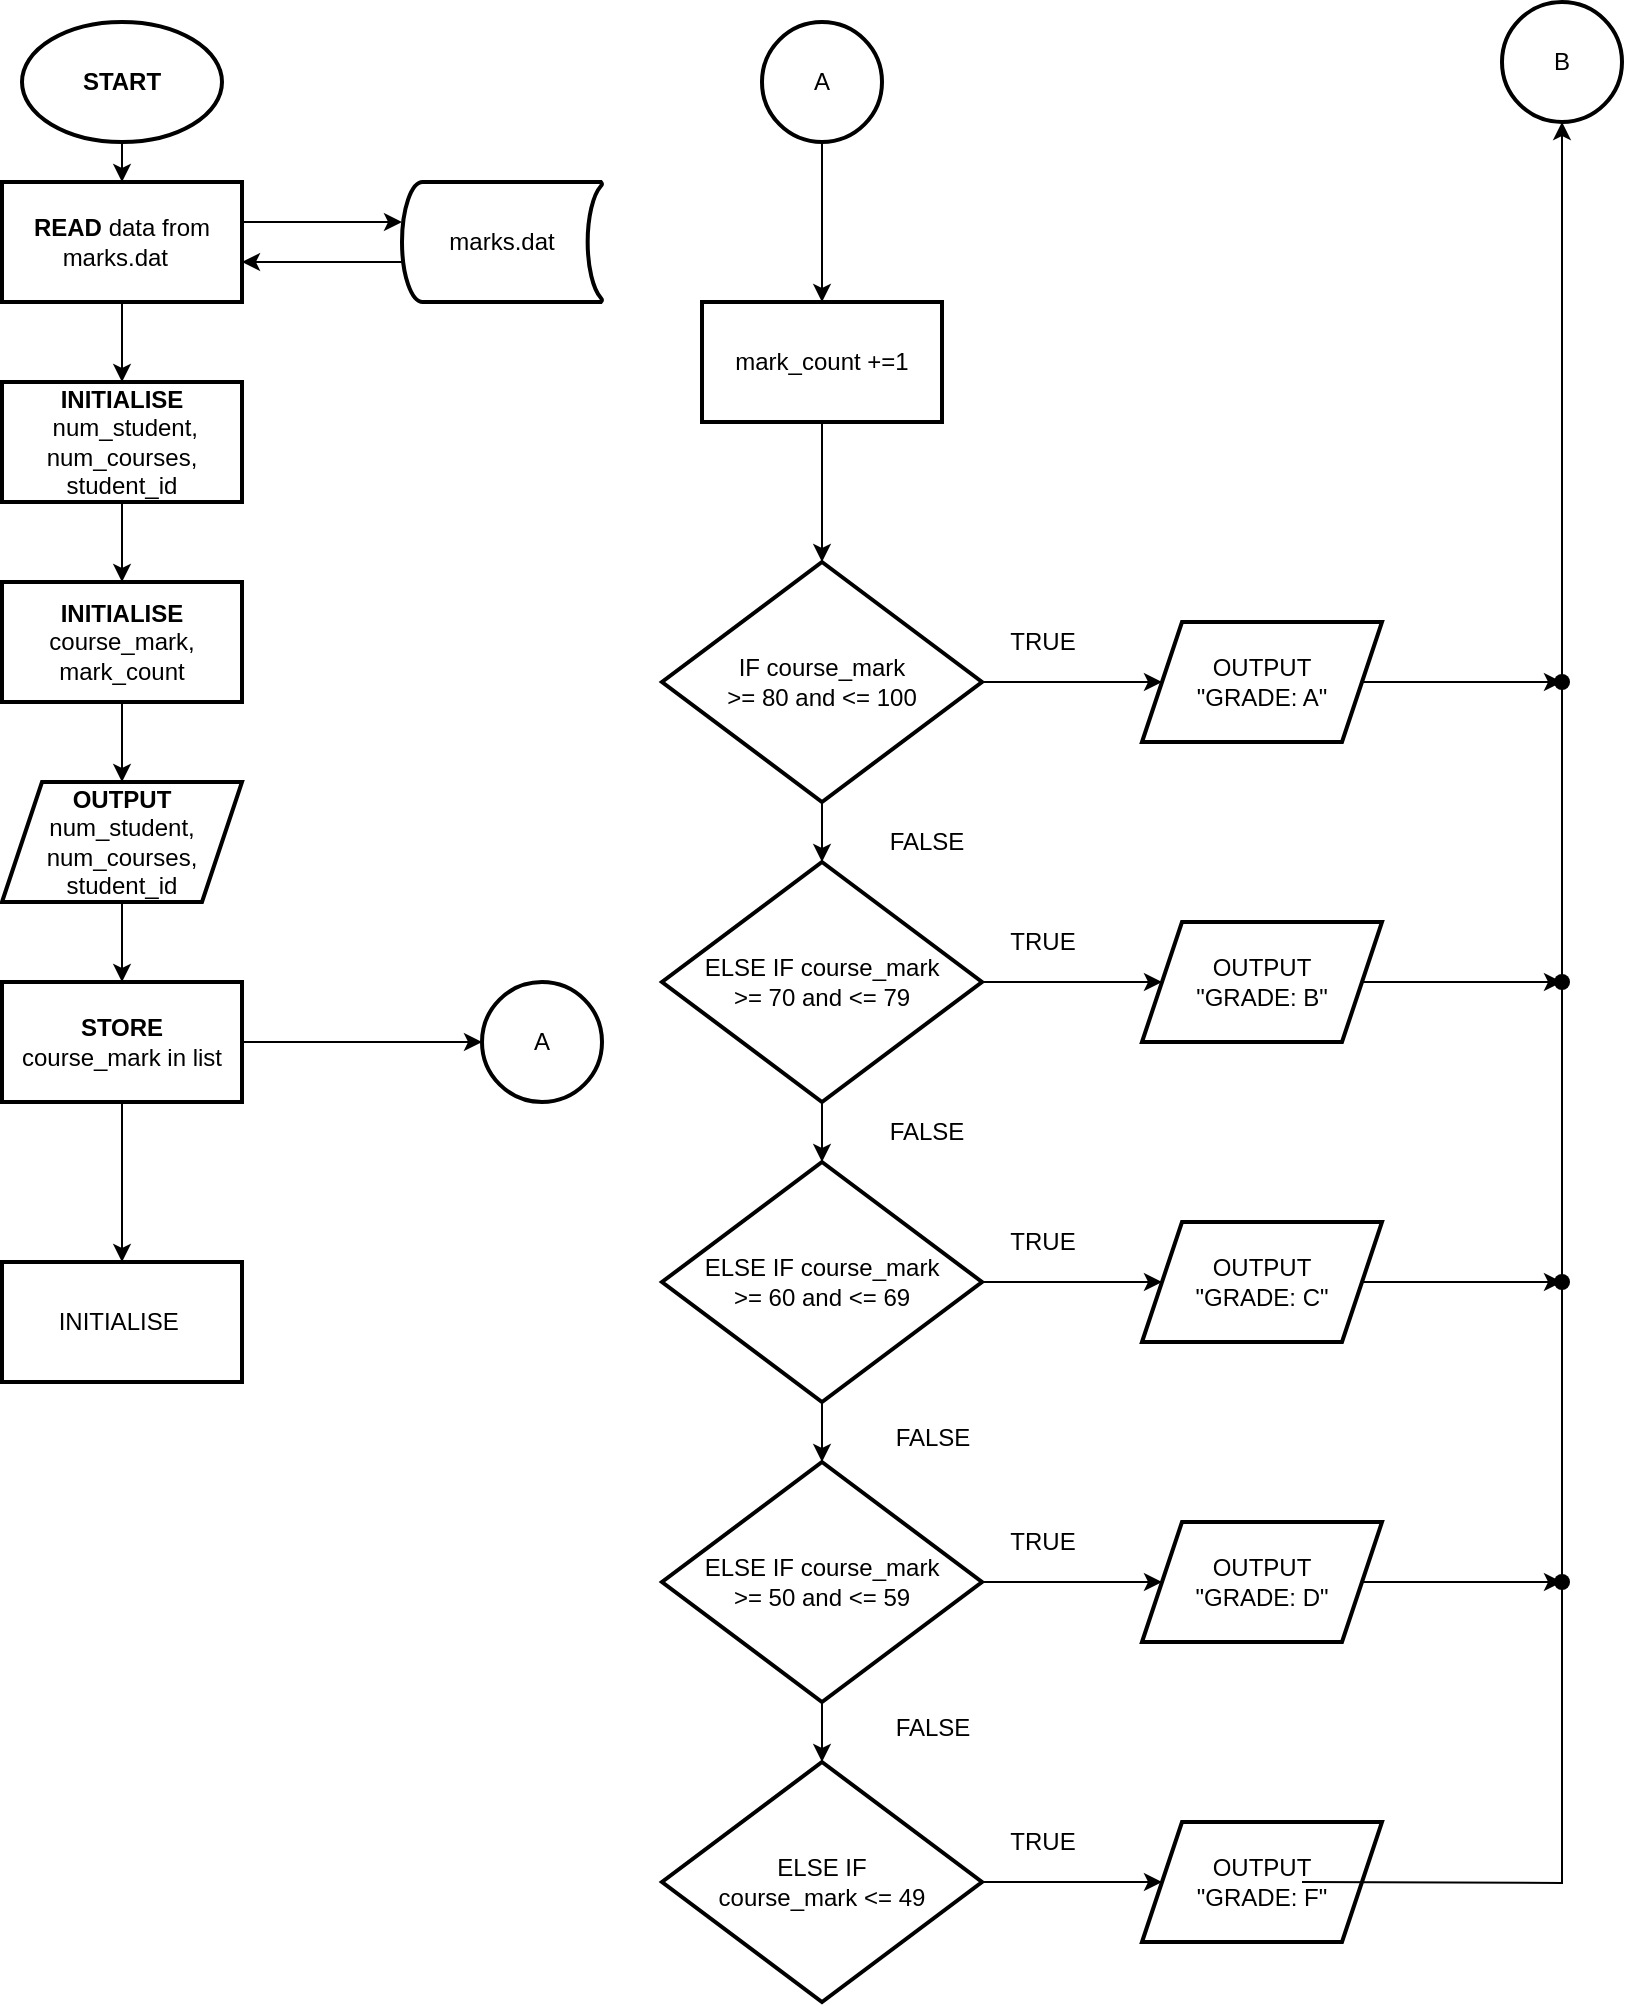 <mxfile version="15.2.9" type="github">
  <diagram id="C5RBs43oDa-KdzZeNtuy" name="Page-1">
    <mxGraphModel dx="534" dy="759" grid="1" gridSize="10" guides="1" tooltips="1" connect="1" arrows="1" fold="1" page="1" pageScale="1" pageWidth="827" pageHeight="1169" math="0" shadow="0">
      <root>
        <mxCell id="WIyWlLk6GJQsqaUBKTNV-0" />
        <mxCell id="WIyWlLk6GJQsqaUBKTNV-1" parent="WIyWlLk6GJQsqaUBKTNV-0" />
        <mxCell id="RTZkENGJLBiGMzuzW97P-1" value="marks.dat" style="strokeWidth=2;html=1;shape=mxgraph.flowchart.stored_data;whiteSpace=wrap;" vertex="1" parent="WIyWlLk6GJQsqaUBKTNV-1">
          <mxGeometry x="540" y="120" width="100" height="60" as="geometry" />
        </mxCell>
        <mxCell id="RTZkENGJLBiGMzuzW97P-5" value="" style="edgeStyle=orthogonalEdgeStyle;rounded=0;orthogonalLoop=1;jettySize=auto;html=1;" edge="1" parent="WIyWlLk6GJQsqaUBKTNV-1" source="RTZkENGJLBiGMzuzW97P-3" target="RTZkENGJLBiGMzuzW97P-4">
          <mxGeometry relative="1" as="geometry" />
        </mxCell>
        <mxCell id="RTZkENGJLBiGMzuzW97P-3" value="&lt;b&gt;START&lt;/b&gt;" style="strokeWidth=2;html=1;shape=mxgraph.flowchart.start_1;whiteSpace=wrap;" vertex="1" parent="WIyWlLk6GJQsqaUBKTNV-1">
          <mxGeometry x="350" y="40" width="100" height="60" as="geometry" />
        </mxCell>
        <mxCell id="RTZkENGJLBiGMzuzW97P-6" value="" style="edgeStyle=orthogonalEdgeStyle;rounded=0;orthogonalLoop=1;jettySize=auto;html=1;" edge="1" parent="WIyWlLk6GJQsqaUBKTNV-1" target="RTZkENGJLBiGMzuzW97P-1">
          <mxGeometry relative="1" as="geometry">
            <mxPoint x="461" y="140" as="sourcePoint" />
            <Array as="points">
              <mxPoint x="461" y="140" />
            </Array>
          </mxGeometry>
        </mxCell>
        <mxCell id="RTZkENGJLBiGMzuzW97P-10" value="" style="edgeStyle=orthogonalEdgeStyle;rounded=0;orthogonalLoop=1;jettySize=auto;html=1;" edge="1" parent="WIyWlLk6GJQsqaUBKTNV-1" source="RTZkENGJLBiGMzuzW97P-4" target="RTZkENGJLBiGMzuzW97P-9">
          <mxGeometry relative="1" as="geometry" />
        </mxCell>
        <mxCell id="RTZkENGJLBiGMzuzW97P-4" value="&lt;b&gt;READ&lt;/b&gt; data from marks.dat &amp;nbsp;" style="whiteSpace=wrap;html=1;strokeWidth=2;" vertex="1" parent="WIyWlLk6GJQsqaUBKTNV-1">
          <mxGeometry x="340" y="120" width="120" height="60" as="geometry" />
        </mxCell>
        <mxCell id="RTZkENGJLBiGMzuzW97P-7" value="" style="edgeStyle=orthogonalEdgeStyle;rounded=0;orthogonalLoop=1;jettySize=auto;html=1;" edge="1" parent="WIyWlLk6GJQsqaUBKTNV-1" source="RTZkENGJLBiGMzuzW97P-1">
          <mxGeometry relative="1" as="geometry">
            <mxPoint x="470.96" y="139" as="sourcePoint" />
            <mxPoint x="460" y="160" as="targetPoint" />
            <Array as="points">
              <mxPoint x="460" y="160" />
            </Array>
          </mxGeometry>
        </mxCell>
        <mxCell id="RTZkENGJLBiGMzuzW97P-23" value="" style="edgeStyle=orthogonalEdgeStyle;rounded=0;orthogonalLoop=1;jettySize=auto;html=1;" edge="1" parent="WIyWlLk6GJQsqaUBKTNV-1" source="RTZkENGJLBiGMzuzW97P-9" target="RTZkENGJLBiGMzuzW97P-22">
          <mxGeometry relative="1" as="geometry" />
        </mxCell>
        <mxCell id="RTZkENGJLBiGMzuzW97P-9" value="&lt;b&gt;INITIALISE&lt;/b&gt; &amp;nbsp;num_student,&lt;br&gt;num_courses, student_id" style="whiteSpace=wrap;html=1;strokeWidth=2;" vertex="1" parent="WIyWlLk6GJQsqaUBKTNV-1">
          <mxGeometry x="340" y="220" width="120" height="60" as="geometry" />
        </mxCell>
        <mxCell id="RTZkENGJLBiGMzuzW97P-34" value="" style="edgeStyle=orthogonalEdgeStyle;rounded=0;orthogonalLoop=1;jettySize=auto;html=1;" edge="1" parent="WIyWlLk6GJQsqaUBKTNV-1" source="RTZkENGJLBiGMzuzW97P-11" target="RTZkENGJLBiGMzuzW97P-33">
          <mxGeometry relative="1" as="geometry" />
        </mxCell>
        <mxCell id="RTZkENGJLBiGMzuzW97P-11" value="&lt;b&gt;OUTPUT&lt;/b&gt; num_student, num_courses, student_id" style="shape=parallelogram;perimeter=parallelogramPerimeter;whiteSpace=wrap;html=1;fixedSize=1;strokeWidth=2;" vertex="1" parent="WIyWlLk6GJQsqaUBKTNV-1">
          <mxGeometry x="340" y="420" width="120" height="60" as="geometry" />
        </mxCell>
        <mxCell id="RTZkENGJLBiGMzuzW97P-24" value="" style="edgeStyle=orthogonalEdgeStyle;rounded=0;orthogonalLoop=1;jettySize=auto;html=1;" edge="1" parent="WIyWlLk6GJQsqaUBKTNV-1" source="RTZkENGJLBiGMzuzW97P-22" target="RTZkENGJLBiGMzuzW97P-11">
          <mxGeometry relative="1" as="geometry" />
        </mxCell>
        <mxCell id="RTZkENGJLBiGMzuzW97P-22" value="&lt;b&gt;INITIALISE&lt;/b&gt;&lt;br&gt;course_mark,&lt;br&gt;mark_count" style="whiteSpace=wrap;html=1;strokeWidth=2;" vertex="1" parent="WIyWlLk6GJQsqaUBKTNV-1">
          <mxGeometry x="340" y="320" width="120" height="60" as="geometry" />
        </mxCell>
        <mxCell id="RTZkENGJLBiGMzuzW97P-42" value="" style="edgeStyle=orthogonalEdgeStyle;rounded=0;orthogonalLoop=1;jettySize=auto;html=1;" edge="1" parent="WIyWlLk6GJQsqaUBKTNV-1" source="RTZkENGJLBiGMzuzW97P-33" target="RTZkENGJLBiGMzuzW97P-41">
          <mxGeometry relative="1" as="geometry" />
        </mxCell>
        <mxCell id="RTZkENGJLBiGMzuzW97P-112" value="" style="edgeStyle=orthogonalEdgeStyle;rounded=0;orthogonalLoop=1;jettySize=auto;html=1;" edge="1" parent="WIyWlLk6GJQsqaUBKTNV-1" source="RTZkENGJLBiGMzuzW97P-33" target="RTZkENGJLBiGMzuzW97P-111">
          <mxGeometry relative="1" as="geometry" />
        </mxCell>
        <mxCell id="RTZkENGJLBiGMzuzW97P-33" value="&lt;b&gt;STORE&lt;/b&gt; &lt;br&gt;course_mark in list" style="whiteSpace=wrap;html=1;strokeWidth=2;" vertex="1" parent="WIyWlLk6GJQsqaUBKTNV-1">
          <mxGeometry x="340" y="520" width="120" height="60" as="geometry" />
        </mxCell>
        <mxCell id="RTZkENGJLBiGMzuzW97P-41" value="A" style="strokeWidth=2;html=1;shape=mxgraph.flowchart.start_2;whiteSpace=wrap;" vertex="1" parent="WIyWlLk6GJQsqaUBKTNV-1">
          <mxGeometry x="580" y="520" width="60" height="60" as="geometry" />
        </mxCell>
        <mxCell id="RTZkENGJLBiGMzuzW97P-45" value="" style="edgeStyle=orthogonalEdgeStyle;rounded=0;orthogonalLoop=1;jettySize=auto;html=1;" edge="1" parent="WIyWlLk6GJQsqaUBKTNV-1" source="RTZkENGJLBiGMzuzW97P-43" target="RTZkENGJLBiGMzuzW97P-44">
          <mxGeometry relative="1" as="geometry" />
        </mxCell>
        <mxCell id="RTZkENGJLBiGMzuzW97P-43" value="A" style="strokeWidth=2;html=1;shape=mxgraph.flowchart.start_2;whiteSpace=wrap;" vertex="1" parent="WIyWlLk6GJQsqaUBKTNV-1">
          <mxGeometry x="720" y="40" width="60" height="60" as="geometry" />
        </mxCell>
        <mxCell id="RTZkENGJLBiGMzuzW97P-49" value="" style="edgeStyle=orthogonalEdgeStyle;rounded=0;orthogonalLoop=1;jettySize=auto;html=1;" edge="1" parent="WIyWlLk6GJQsqaUBKTNV-1" source="RTZkENGJLBiGMzuzW97P-44" target="RTZkENGJLBiGMzuzW97P-48">
          <mxGeometry relative="1" as="geometry" />
        </mxCell>
        <mxCell id="RTZkENGJLBiGMzuzW97P-44" value="mark_count +=1" style="whiteSpace=wrap;html=1;strokeWidth=2;" vertex="1" parent="WIyWlLk6GJQsqaUBKTNV-1">
          <mxGeometry x="690" y="180" width="120" height="60" as="geometry" />
        </mxCell>
        <mxCell id="RTZkENGJLBiGMzuzW97P-51" value="" style="edgeStyle=orthogonalEdgeStyle;rounded=0;orthogonalLoop=1;jettySize=auto;html=1;" edge="1" parent="WIyWlLk6GJQsqaUBKTNV-1" source="RTZkENGJLBiGMzuzW97P-48" target="RTZkENGJLBiGMzuzW97P-50">
          <mxGeometry relative="1" as="geometry" />
        </mxCell>
        <mxCell id="RTZkENGJLBiGMzuzW97P-59" value="" style="edgeStyle=orthogonalEdgeStyle;rounded=0;orthogonalLoop=1;jettySize=auto;html=1;" edge="1" parent="WIyWlLk6GJQsqaUBKTNV-1" source="RTZkENGJLBiGMzuzW97P-48" target="RTZkENGJLBiGMzuzW97P-57">
          <mxGeometry relative="1" as="geometry" />
        </mxCell>
        <mxCell id="RTZkENGJLBiGMzuzW97P-48" value="IF course_mark &lt;br&gt;&amp;gt;= 80&amp;nbsp;and &amp;lt;= 100" style="rhombus;whiteSpace=wrap;html=1;strokeWidth=2;" vertex="1" parent="WIyWlLk6GJQsqaUBKTNV-1">
          <mxGeometry x="670" y="310" width="160" height="120" as="geometry" />
        </mxCell>
        <mxCell id="RTZkENGJLBiGMzuzW97P-96" value="" style="edgeStyle=orthogonalEdgeStyle;rounded=0;orthogonalLoop=1;jettySize=auto;html=1;" edge="1" parent="WIyWlLk6GJQsqaUBKTNV-1" source="RTZkENGJLBiGMzuzW97P-50" target="RTZkENGJLBiGMzuzW97P-95">
          <mxGeometry relative="1" as="geometry" />
        </mxCell>
        <mxCell id="RTZkENGJLBiGMzuzW97P-50" value="OUTPUT&lt;br&gt;&quot;GRADE: A&quot;" style="shape=parallelogram;perimeter=parallelogramPerimeter;whiteSpace=wrap;html=1;fixedSize=1;strokeWidth=2;" vertex="1" parent="WIyWlLk6GJQsqaUBKTNV-1">
          <mxGeometry x="910" y="340" width="120" height="60" as="geometry" />
        </mxCell>
        <mxCell id="RTZkENGJLBiGMzuzW97P-56" value="" style="edgeStyle=orthogonalEdgeStyle;rounded=0;orthogonalLoop=1;jettySize=auto;html=1;" edge="1" source="RTZkENGJLBiGMzuzW97P-57" target="RTZkENGJLBiGMzuzW97P-58" parent="WIyWlLk6GJQsqaUBKTNV-1">
          <mxGeometry relative="1" as="geometry" />
        </mxCell>
        <mxCell id="RTZkENGJLBiGMzuzW97P-67" value="" style="edgeStyle=orthogonalEdgeStyle;rounded=0;orthogonalLoop=1;jettySize=auto;html=1;" edge="1" parent="WIyWlLk6GJQsqaUBKTNV-1" source="RTZkENGJLBiGMzuzW97P-57" target="RTZkENGJLBiGMzuzW97P-62">
          <mxGeometry relative="1" as="geometry" />
        </mxCell>
        <mxCell id="RTZkENGJLBiGMzuzW97P-57" value="ELSE IF course_mark &lt;br&gt;&amp;gt;= 70&amp;nbsp;and &amp;lt;= 79" style="rhombus;whiteSpace=wrap;html=1;strokeWidth=2;" vertex="1" parent="WIyWlLk6GJQsqaUBKTNV-1">
          <mxGeometry x="670" y="460" width="160" height="120" as="geometry" />
        </mxCell>
        <mxCell id="RTZkENGJLBiGMzuzW97P-98" value="" style="edgeStyle=orthogonalEdgeStyle;rounded=0;orthogonalLoop=1;jettySize=auto;html=1;" edge="1" parent="WIyWlLk6GJQsqaUBKTNV-1" source="RTZkENGJLBiGMzuzW97P-58" target="RTZkENGJLBiGMzuzW97P-97">
          <mxGeometry relative="1" as="geometry" />
        </mxCell>
        <mxCell id="RTZkENGJLBiGMzuzW97P-58" value="OUTPUT&lt;br&gt;&quot;GRADE: B&quot;" style="shape=parallelogram;perimeter=parallelogramPerimeter;whiteSpace=wrap;html=1;fixedSize=1;strokeWidth=2;" vertex="1" parent="WIyWlLk6GJQsqaUBKTNV-1">
          <mxGeometry x="910" y="490" width="120" height="60" as="geometry" />
        </mxCell>
        <mxCell id="RTZkENGJLBiGMzuzW97P-60" value="" style="edgeStyle=orthogonalEdgeStyle;rounded=0;orthogonalLoop=1;jettySize=auto;html=1;" edge="1" source="RTZkENGJLBiGMzuzW97P-62" target="RTZkENGJLBiGMzuzW97P-63" parent="WIyWlLk6GJQsqaUBKTNV-1">
          <mxGeometry relative="1" as="geometry" />
        </mxCell>
        <mxCell id="RTZkENGJLBiGMzuzW97P-61" value="" style="edgeStyle=orthogonalEdgeStyle;rounded=0;orthogonalLoop=1;jettySize=auto;html=1;" edge="1" source="RTZkENGJLBiGMzuzW97P-62" target="RTZkENGJLBiGMzuzW97P-65" parent="WIyWlLk6GJQsqaUBKTNV-1">
          <mxGeometry relative="1" as="geometry" />
        </mxCell>
        <mxCell id="RTZkENGJLBiGMzuzW97P-62" value="ELSE&amp;nbsp;IF course_mark &lt;br&gt;&amp;gt;= 60&amp;nbsp;and &amp;lt;= 69" style="rhombus;whiteSpace=wrap;html=1;strokeWidth=2;" vertex="1" parent="WIyWlLk6GJQsqaUBKTNV-1">
          <mxGeometry x="670" y="610" width="160" height="120" as="geometry" />
        </mxCell>
        <mxCell id="RTZkENGJLBiGMzuzW97P-100" value="" style="edgeStyle=orthogonalEdgeStyle;rounded=0;orthogonalLoop=1;jettySize=auto;html=1;" edge="1" parent="WIyWlLk6GJQsqaUBKTNV-1" source="RTZkENGJLBiGMzuzW97P-63" target="RTZkENGJLBiGMzuzW97P-99">
          <mxGeometry relative="1" as="geometry" />
        </mxCell>
        <mxCell id="RTZkENGJLBiGMzuzW97P-63" value="OUTPUT&lt;br&gt;&quot;GRADE: C&quot;" style="shape=parallelogram;perimeter=parallelogramPerimeter;whiteSpace=wrap;html=1;fixedSize=1;strokeWidth=2;" vertex="1" parent="WIyWlLk6GJQsqaUBKTNV-1">
          <mxGeometry x="910" y="640" width="120" height="60" as="geometry" />
        </mxCell>
        <mxCell id="RTZkENGJLBiGMzuzW97P-64" value="" style="edgeStyle=orthogonalEdgeStyle;rounded=0;orthogonalLoop=1;jettySize=auto;html=1;" edge="1" source="RTZkENGJLBiGMzuzW97P-65" target="RTZkENGJLBiGMzuzW97P-66" parent="WIyWlLk6GJQsqaUBKTNV-1">
          <mxGeometry relative="1" as="geometry" />
        </mxCell>
        <mxCell id="RTZkENGJLBiGMzuzW97P-71" value="" style="edgeStyle=orthogonalEdgeStyle;rounded=0;orthogonalLoop=1;jettySize=auto;html=1;" edge="1" parent="WIyWlLk6GJQsqaUBKTNV-1" source="RTZkENGJLBiGMzuzW97P-65" target="RTZkENGJLBiGMzuzW97P-69">
          <mxGeometry relative="1" as="geometry" />
        </mxCell>
        <mxCell id="RTZkENGJLBiGMzuzW97P-65" value="ELSE&amp;nbsp;IF course_mark &lt;br&gt;&amp;gt;= 50&amp;nbsp;and &amp;lt;= 59" style="rhombus;whiteSpace=wrap;html=1;strokeWidth=2;" vertex="1" parent="WIyWlLk6GJQsqaUBKTNV-1">
          <mxGeometry x="670" y="760" width="160" height="120" as="geometry" />
        </mxCell>
        <mxCell id="RTZkENGJLBiGMzuzW97P-102" value="" style="edgeStyle=orthogonalEdgeStyle;rounded=0;orthogonalLoop=1;jettySize=auto;html=1;" edge="1" parent="WIyWlLk6GJQsqaUBKTNV-1" source="RTZkENGJLBiGMzuzW97P-66" target="RTZkENGJLBiGMzuzW97P-101">
          <mxGeometry relative="1" as="geometry" />
        </mxCell>
        <mxCell id="RTZkENGJLBiGMzuzW97P-66" value="OUTPUT&lt;br&gt;&quot;GRADE: D&quot;" style="shape=parallelogram;perimeter=parallelogramPerimeter;whiteSpace=wrap;html=1;fixedSize=1;strokeWidth=2;" vertex="1" parent="WIyWlLk6GJQsqaUBKTNV-1">
          <mxGeometry x="910" y="790" width="120" height="60" as="geometry" />
        </mxCell>
        <mxCell id="RTZkENGJLBiGMzuzW97P-68" value="" style="edgeStyle=orthogonalEdgeStyle;rounded=0;orthogonalLoop=1;jettySize=auto;html=1;" edge="1" source="RTZkENGJLBiGMzuzW97P-69" target="RTZkENGJLBiGMzuzW97P-70" parent="WIyWlLk6GJQsqaUBKTNV-1">
          <mxGeometry relative="1" as="geometry" />
        </mxCell>
        <mxCell id="RTZkENGJLBiGMzuzW97P-69" value="ELSE&amp;nbsp;IF &lt;br&gt;course_mark &amp;lt;=&amp;nbsp;49" style="rhombus;whiteSpace=wrap;html=1;strokeWidth=2;" vertex="1" parent="WIyWlLk6GJQsqaUBKTNV-1">
          <mxGeometry x="670" y="910" width="160" height="120" as="geometry" />
        </mxCell>
        <mxCell id="RTZkENGJLBiGMzuzW97P-79" value="" style="edgeStyle=orthogonalEdgeStyle;rounded=0;orthogonalLoop=1;jettySize=auto;html=1;startArrow=none;" edge="1" parent="WIyWlLk6GJQsqaUBKTNV-1" source="RTZkENGJLBiGMzuzW97P-95">
          <mxGeometry relative="1" as="geometry">
            <mxPoint x="990" y="970" as="sourcePoint" />
            <mxPoint x="1120" y="90" as="targetPoint" />
          </mxGeometry>
        </mxCell>
        <mxCell id="RTZkENGJLBiGMzuzW97P-70" value="OUTPUT&lt;br&gt;&quot;GRADE: F&quot;" style="shape=parallelogram;perimeter=parallelogramPerimeter;whiteSpace=wrap;html=1;fixedSize=1;strokeWidth=2;" vertex="1" parent="WIyWlLk6GJQsqaUBKTNV-1">
          <mxGeometry x="910" y="940" width="120" height="60" as="geometry" />
        </mxCell>
        <mxCell id="RTZkENGJLBiGMzuzW97P-80" value="B" style="strokeWidth=2;html=1;shape=mxgraph.flowchart.start_2;whiteSpace=wrap;" vertex="1" parent="WIyWlLk6GJQsqaUBKTNV-1">
          <mxGeometry x="1090" y="30" width="60" height="60" as="geometry" />
        </mxCell>
        <mxCell id="RTZkENGJLBiGMzuzW97P-101" value="" style="shape=waypoint;size=6;pointerEvents=1;points=[];fillColor=#ffffff;resizable=0;rotatable=0;perimeter=centerPerimeter;snapToPoint=1;strokeWidth=2;" vertex="1" parent="WIyWlLk6GJQsqaUBKTNV-1">
          <mxGeometry x="1100" y="800" width="40" height="40" as="geometry" />
        </mxCell>
        <mxCell id="RTZkENGJLBiGMzuzW97P-103" value="" style="edgeStyle=orthogonalEdgeStyle;rounded=0;orthogonalLoop=1;jettySize=auto;html=1;endArrow=none;" edge="1" parent="WIyWlLk6GJQsqaUBKTNV-1" target="RTZkENGJLBiGMzuzW97P-101">
          <mxGeometry relative="1" as="geometry">
            <mxPoint x="990" y="970" as="sourcePoint" />
            <mxPoint x="1120" y="90" as="targetPoint" />
          </mxGeometry>
        </mxCell>
        <mxCell id="RTZkENGJLBiGMzuzW97P-99" value="" style="shape=waypoint;size=6;pointerEvents=1;points=[];fillColor=#ffffff;resizable=0;rotatable=0;perimeter=centerPerimeter;snapToPoint=1;strokeWidth=2;" vertex="1" parent="WIyWlLk6GJQsqaUBKTNV-1">
          <mxGeometry x="1100" y="650" width="40" height="40" as="geometry" />
        </mxCell>
        <mxCell id="RTZkENGJLBiGMzuzW97P-105" value="" style="edgeStyle=orthogonalEdgeStyle;rounded=0;orthogonalLoop=1;jettySize=auto;html=1;startArrow=none;endArrow=none;" edge="1" parent="WIyWlLk6GJQsqaUBKTNV-1" source="RTZkENGJLBiGMzuzW97P-101" target="RTZkENGJLBiGMzuzW97P-99">
          <mxGeometry relative="1" as="geometry">
            <mxPoint x="1120" y="820" as="sourcePoint" />
            <mxPoint x="1120" y="90" as="targetPoint" />
          </mxGeometry>
        </mxCell>
        <mxCell id="RTZkENGJLBiGMzuzW97P-97" value="" style="shape=waypoint;size=6;pointerEvents=1;points=[];fillColor=#ffffff;resizable=0;rotatable=0;perimeter=centerPerimeter;snapToPoint=1;strokeWidth=2;" vertex="1" parent="WIyWlLk6GJQsqaUBKTNV-1">
          <mxGeometry x="1100" y="500" width="40" height="40" as="geometry" />
        </mxCell>
        <mxCell id="RTZkENGJLBiGMzuzW97P-107" value="" style="edgeStyle=orthogonalEdgeStyle;rounded=0;orthogonalLoop=1;jettySize=auto;html=1;startArrow=none;endArrow=none;" edge="1" parent="WIyWlLk6GJQsqaUBKTNV-1" source="RTZkENGJLBiGMzuzW97P-99" target="RTZkENGJLBiGMzuzW97P-97">
          <mxGeometry relative="1" as="geometry">
            <mxPoint x="1120" y="670" as="sourcePoint" />
            <mxPoint x="1120" y="90" as="targetPoint" />
          </mxGeometry>
        </mxCell>
        <mxCell id="RTZkENGJLBiGMzuzW97P-95" value="" style="shape=waypoint;size=6;pointerEvents=1;points=[];fillColor=#ffffff;resizable=0;rotatable=0;perimeter=centerPerimeter;snapToPoint=1;strokeWidth=2;" vertex="1" parent="WIyWlLk6GJQsqaUBKTNV-1">
          <mxGeometry x="1100" y="350" width="40" height="40" as="geometry" />
        </mxCell>
        <mxCell id="RTZkENGJLBiGMzuzW97P-108" value="" style="edgeStyle=orthogonalEdgeStyle;rounded=0;orthogonalLoop=1;jettySize=auto;html=1;startArrow=none;endArrow=none;" edge="1" parent="WIyWlLk6GJQsqaUBKTNV-1" source="RTZkENGJLBiGMzuzW97P-97" target="RTZkENGJLBiGMzuzW97P-95">
          <mxGeometry relative="1" as="geometry">
            <mxPoint x="1120" y="520" as="sourcePoint" />
            <mxPoint x="1120" y="90" as="targetPoint" />
          </mxGeometry>
        </mxCell>
        <mxCell id="RTZkENGJLBiGMzuzW97P-111" value="INITIALISE&amp;nbsp;" style="whiteSpace=wrap;html=1;strokeWidth=2;" vertex="1" parent="WIyWlLk6GJQsqaUBKTNV-1">
          <mxGeometry x="340" y="660" width="120" height="60" as="geometry" />
        </mxCell>
        <mxCell id="RTZkENGJLBiGMzuzW97P-114" value="FALSE" style="text;html=1;align=center;verticalAlign=middle;resizable=0;points=[];autosize=1;strokeColor=none;fillColor=none;" vertex="1" parent="WIyWlLk6GJQsqaUBKTNV-1">
          <mxGeometry x="777" y="440" width="50" height="20" as="geometry" />
        </mxCell>
        <mxCell id="RTZkENGJLBiGMzuzW97P-115" value="TRUE" style="text;html=1;align=center;verticalAlign=middle;resizable=0;points=[];autosize=1;strokeColor=none;fillColor=none;" vertex="1" parent="WIyWlLk6GJQsqaUBKTNV-1">
          <mxGeometry x="835" y="340" width="50" height="20" as="geometry" />
        </mxCell>
        <mxCell id="RTZkENGJLBiGMzuzW97P-116" value="TRUE" style="text;html=1;align=center;verticalAlign=middle;resizable=0;points=[];autosize=1;strokeColor=none;fillColor=none;" vertex="1" parent="WIyWlLk6GJQsqaUBKTNV-1">
          <mxGeometry x="835" y="490" width="50" height="20" as="geometry" />
        </mxCell>
        <mxCell id="RTZkENGJLBiGMzuzW97P-117" value="TRUE" style="text;html=1;align=center;verticalAlign=middle;resizable=0;points=[];autosize=1;strokeColor=none;fillColor=none;" vertex="1" parent="WIyWlLk6GJQsqaUBKTNV-1">
          <mxGeometry x="835" y="640" width="50" height="20" as="geometry" />
        </mxCell>
        <mxCell id="RTZkENGJLBiGMzuzW97P-118" value="TRUE" style="text;html=1;align=center;verticalAlign=middle;resizable=0;points=[];autosize=1;strokeColor=none;fillColor=none;" vertex="1" parent="WIyWlLk6GJQsqaUBKTNV-1">
          <mxGeometry x="835" y="790" width="50" height="20" as="geometry" />
        </mxCell>
        <mxCell id="RTZkENGJLBiGMzuzW97P-121" value="TRUE" style="text;html=1;align=center;verticalAlign=middle;resizable=0;points=[];autosize=1;strokeColor=none;fillColor=none;" vertex="1" parent="WIyWlLk6GJQsqaUBKTNV-1">
          <mxGeometry x="835" y="940" width="50" height="20" as="geometry" />
        </mxCell>
        <mxCell id="RTZkENGJLBiGMzuzW97P-123" value="FALSE" style="text;html=1;align=center;verticalAlign=middle;resizable=0;points=[];autosize=1;strokeColor=none;fillColor=none;" vertex="1" parent="WIyWlLk6GJQsqaUBKTNV-1">
          <mxGeometry x="777" y="585" width="50" height="20" as="geometry" />
        </mxCell>
        <mxCell id="RTZkENGJLBiGMzuzW97P-124" value="FALSE" style="text;html=1;align=center;verticalAlign=middle;resizable=0;points=[];autosize=1;strokeColor=none;fillColor=none;" vertex="1" parent="WIyWlLk6GJQsqaUBKTNV-1">
          <mxGeometry x="780" y="737.5" width="50" height="20" as="geometry" />
        </mxCell>
        <mxCell id="RTZkENGJLBiGMzuzW97P-125" value="FALSE" style="text;html=1;align=center;verticalAlign=middle;resizable=0;points=[];autosize=1;strokeColor=none;fillColor=none;" vertex="1" parent="WIyWlLk6GJQsqaUBKTNV-1">
          <mxGeometry x="780" y="882.5" width="50" height="20" as="geometry" />
        </mxCell>
      </root>
    </mxGraphModel>
  </diagram>
</mxfile>
